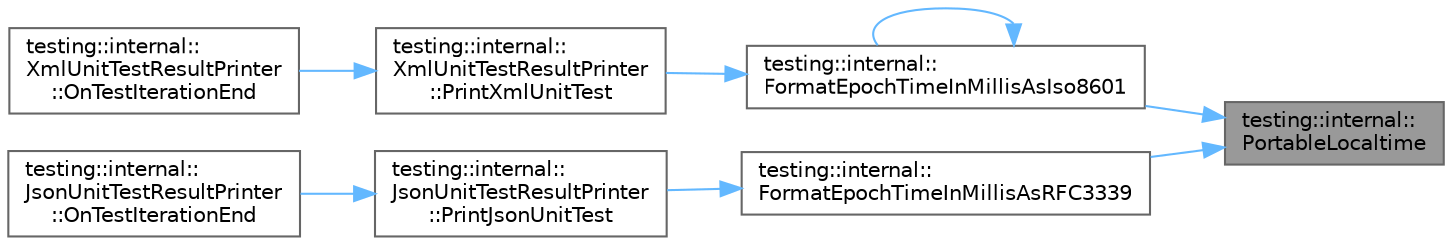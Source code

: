 digraph "testing::internal::PortableLocaltime"
{
 // LATEX_PDF_SIZE
  bgcolor="transparent";
  edge [fontname=Helvetica,fontsize=10,labelfontname=Helvetica,labelfontsize=10];
  node [fontname=Helvetica,fontsize=10,shape=box,height=0.2,width=0.4];
  rankdir="RL";
  Node1 [id="Node000001",label="testing::internal::\lPortableLocaltime",height=0.2,width=0.4,color="gray40", fillcolor="grey60", style="filled", fontcolor="black",tooltip=" "];
  Node1 -> Node2 [id="edge1_Node000001_Node000002",dir="back",color="steelblue1",style="solid",tooltip=" "];
  Node2 [id="Node000002",label="testing::internal::\lFormatEpochTimeInMillisAsIso8601",height=0.2,width=0.4,color="grey40", fillcolor="white", style="filled",URL="$namespacetesting_1_1internal.html#a5ef227c4a610e7ff638b12dfb25b068e",tooltip=" "];
  Node2 -> Node2 [id="edge2_Node000002_Node000002",dir="back",color="steelblue1",style="solid",tooltip=" "];
  Node2 -> Node3 [id="edge3_Node000002_Node000003",dir="back",color="steelblue1",style="solid",tooltip=" "];
  Node3 [id="Node000003",label="testing::internal::\lXmlUnitTestResultPrinter\l::PrintXmlUnitTest",height=0.2,width=0.4,color="grey40", fillcolor="white", style="filled",URL="$classtesting_1_1internal_1_1_xml_unit_test_result_printer.html#a3be1c8766241d0f34cdf59b45a52f73b",tooltip=" "];
  Node3 -> Node4 [id="edge4_Node000003_Node000004",dir="back",color="steelblue1",style="solid",tooltip=" "];
  Node4 [id="Node000004",label="testing::internal::\lXmlUnitTestResultPrinter\l::OnTestIterationEnd",height=0.2,width=0.4,color="grey40", fillcolor="white", style="filled",URL="$classtesting_1_1internal_1_1_xml_unit_test_result_printer.html#a2ae986dd2f4f2aed31cc6f3bc8c56898",tooltip=" "];
  Node1 -> Node5 [id="edge5_Node000001_Node000005",dir="back",color="steelblue1",style="solid",tooltip=" "];
  Node5 [id="Node000005",label="testing::internal::\lFormatEpochTimeInMillisAsRFC3339",height=0.2,width=0.4,color="grey40", fillcolor="white", style="filled",URL="$namespacetesting_1_1internal.html#abe5a476b315f310d94ecdc72c3a48d1e",tooltip=" "];
  Node5 -> Node6 [id="edge6_Node000005_Node000006",dir="back",color="steelblue1",style="solid",tooltip=" "];
  Node6 [id="Node000006",label="testing::internal::\lJsonUnitTestResultPrinter\l::PrintJsonUnitTest",height=0.2,width=0.4,color="grey40", fillcolor="white", style="filled",URL="$classtesting_1_1internal_1_1_json_unit_test_result_printer.html#a18b5f31f180d47044871e0dd4ec38a00",tooltip=" "];
  Node6 -> Node7 [id="edge7_Node000006_Node000007",dir="back",color="steelblue1",style="solid",tooltip=" "];
  Node7 [id="Node000007",label="testing::internal::\lJsonUnitTestResultPrinter\l::OnTestIterationEnd",height=0.2,width=0.4,color="grey40", fillcolor="white", style="filled",URL="$classtesting_1_1internal_1_1_json_unit_test_result_printer.html#a44edb54cf1ab8cdcd56bda5058b8f1d6",tooltip=" "];
}
